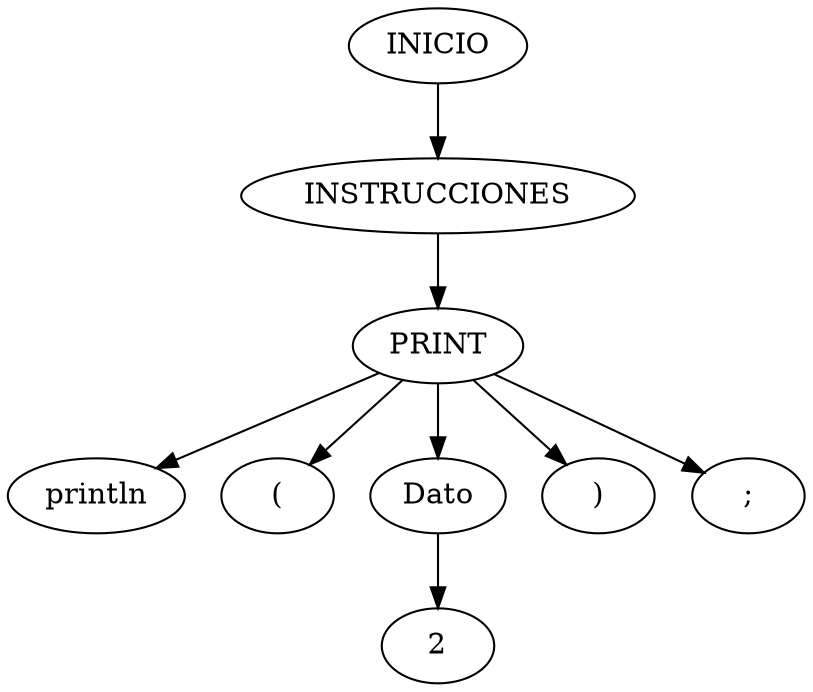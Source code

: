 digraph arbolAST{ 
      n0[label="INICIO"];
      n1[label="INSTRUCCIONES"];
      n0 -> n1;
n2[label="PRINT"];
      n1 -> n2;
n3[label="println"];
      n2 -> n3;
n4[label="("];
      n2 -> n4;
n5[label="Dato"];
      n2 -> n5;
n6[label="2"];
      n5 -> n6;
n7[label=")"];
      n2 -> n7;
n8[label=";"];
      n2 -> n8;

    }